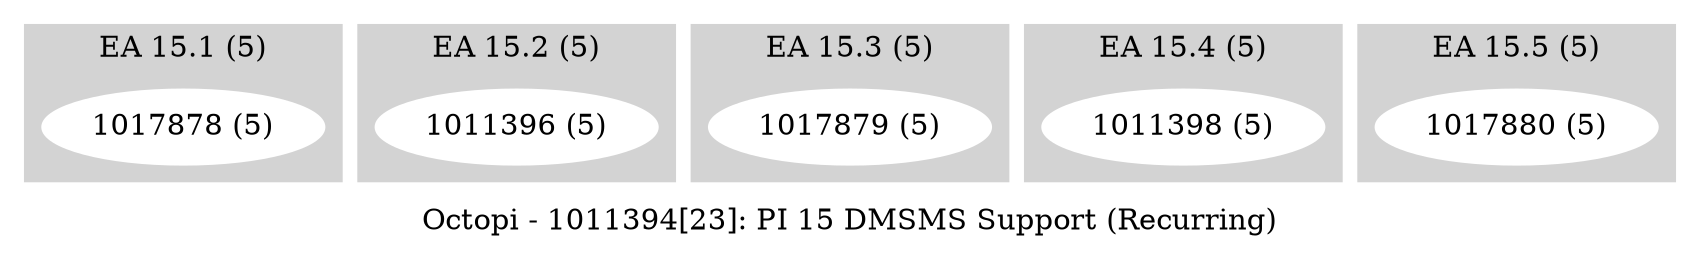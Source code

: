 digraph G {
    label = "Octopi - 1011394[23]: PI 15 DMSMS Support (Recurring)";
    ranksep = .1
    subgraph cluster_1 {
        style=filled;
        color=lightgrey;
        node [style=filled,color=white];
        "1017878 (5)"
        ;
        label = "EA 15.1 (5)";
    }
    subgraph cluster_2 {
        style=filled;
        color=lightgrey;
        node [style=filled,color=white];
        "1011396 (5)"
        ;
        label = "EA 15.2 (5)";
    }
    subgraph cluster_3 {
        style=filled;
        color=lightgrey;
        node [style=filled,color=white];
        "1017879 (5)"
        ;
        label = "EA 15.3 (5)";
    }
    subgraph cluster_4 {
        style=filled;
        color=lightgrey;
        node [style=filled,color=white];
        "1011398 (5)"
        ;
        label = "EA 15.4 (5)";
    }
    subgraph cluster_5 {
        style=filled;
        color=lightgrey;
        node [style=filled,color=white];
        "1017880 (5)"
        ;
        label = "EA 15.5 (5)";
    }
}
